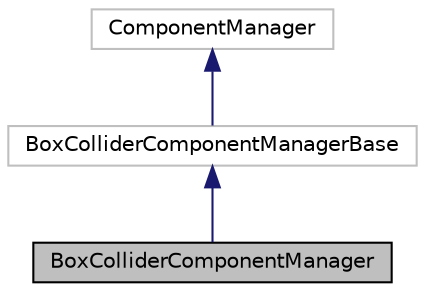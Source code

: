 digraph "BoxColliderComponentManager"
{
 // LATEX_PDF_SIZE
  edge [fontname="Helvetica",fontsize="10",labelfontname="Helvetica",labelfontsize="10"];
  node [fontname="Helvetica",fontsize="10",shape=record];
  Node1 [label="BoxColliderComponentManager",height=0.2,width=0.4,color="black", fillcolor="grey75", style="filled", fontcolor="black",tooltip=" "];
  Node2 -> Node1 [dir="back",color="midnightblue",fontsize="10",style="solid",fontname="Helvetica"];
  Node2 [label="BoxColliderComponentManagerBase",height=0.2,width=0.4,color="grey75", fillcolor="white", style="filled",URL="$struct_box_collider_component_manager_base.html",tooltip=" "];
  Node3 -> Node2 [dir="back",color="midnightblue",fontsize="10",style="solid",fontname="Helvetica"];
  Node3 [label="ComponentManager",height=0.2,width=0.4,color="grey75", fillcolor="white", style="filled",URL="$class_component_manager.html",tooltip=" "];
}
